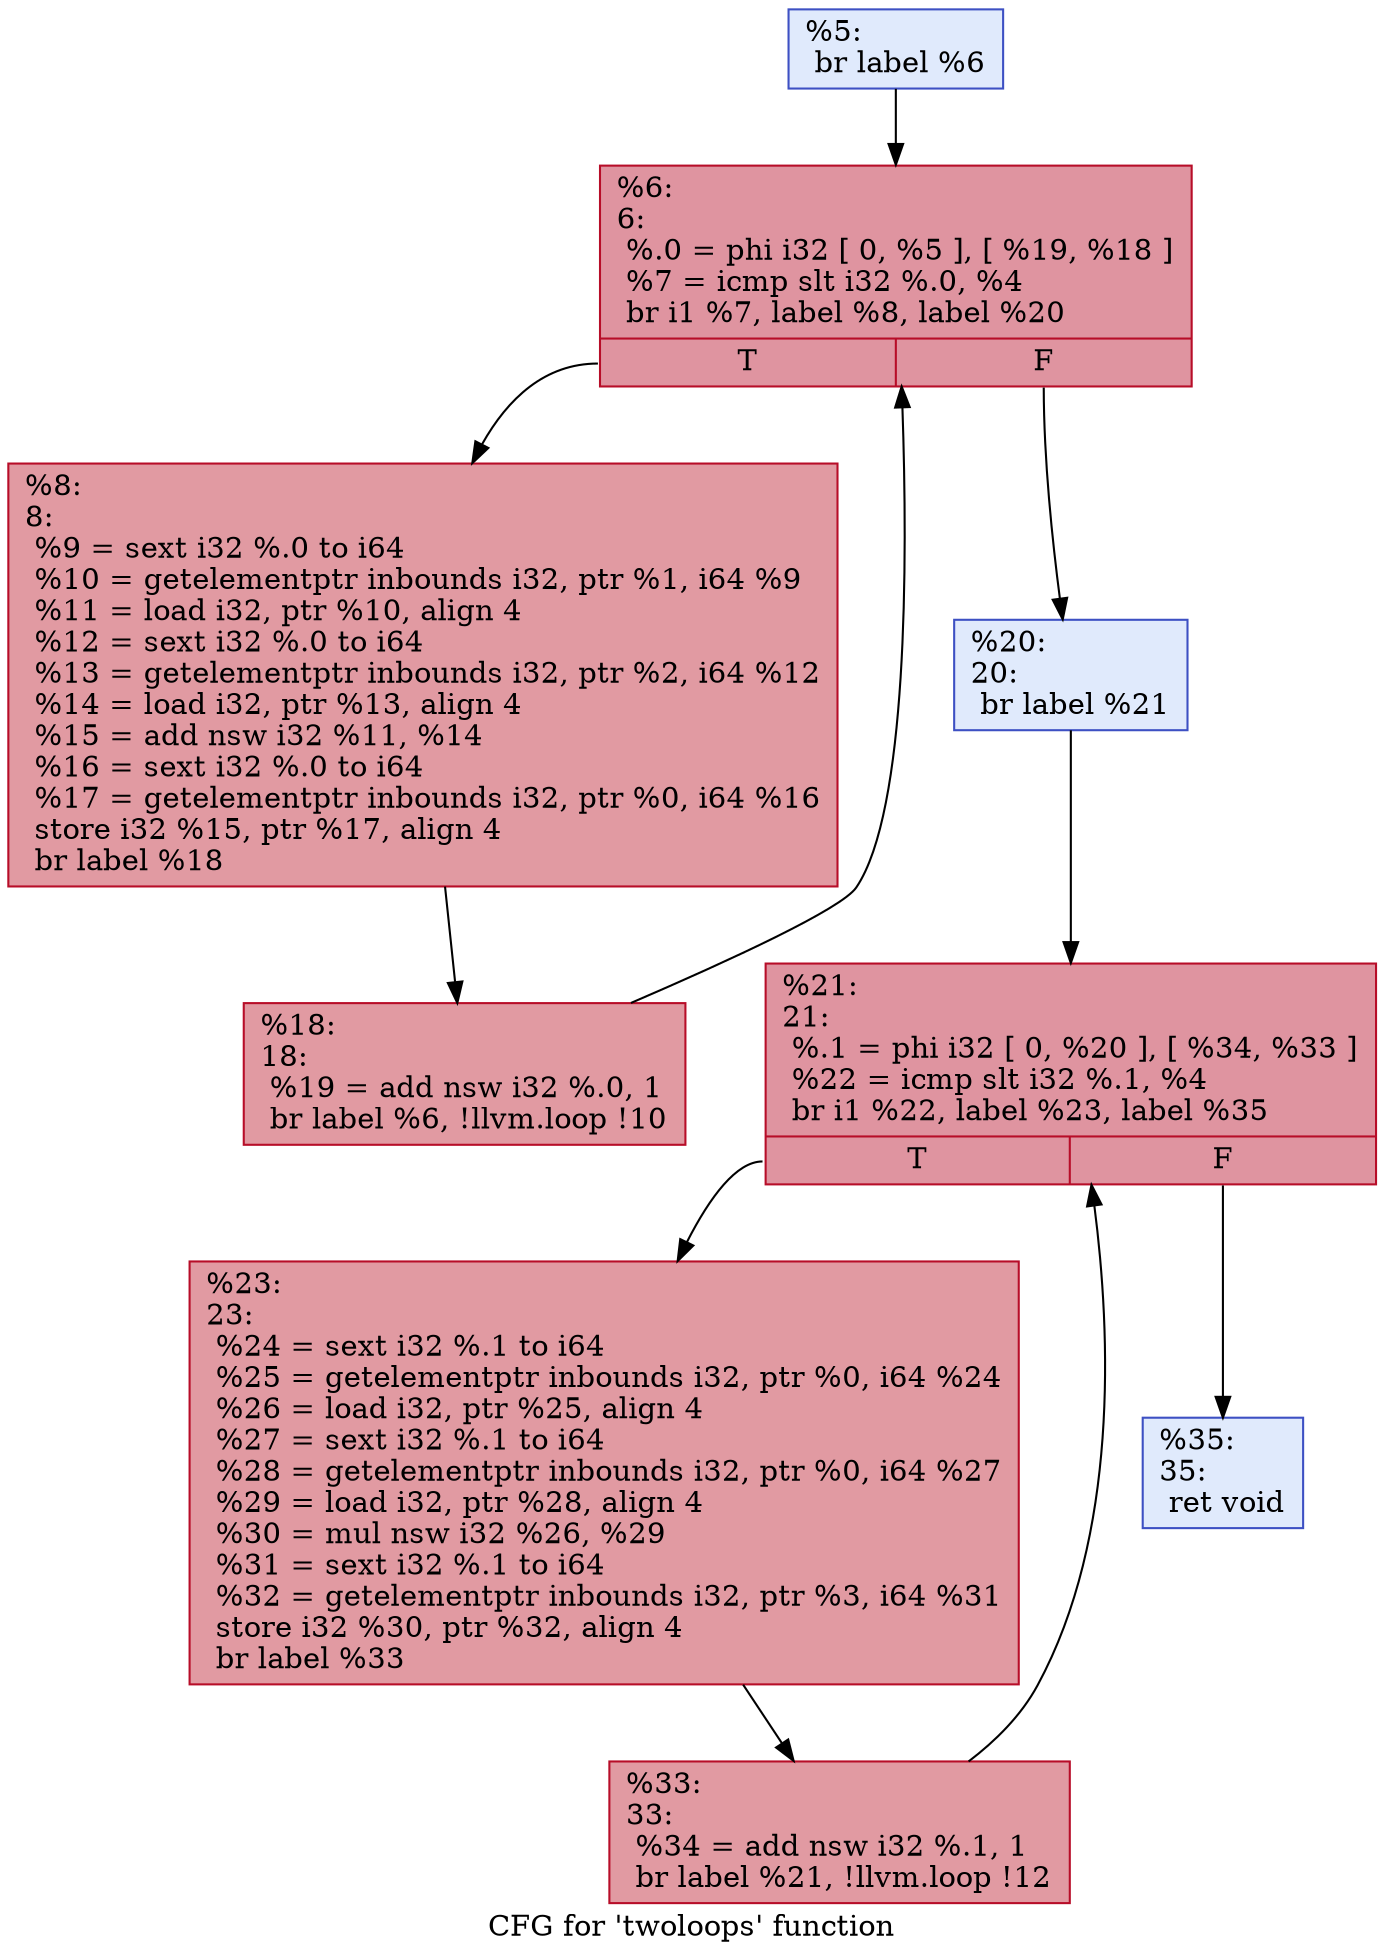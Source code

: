 digraph "CFG for 'twoloops' function" {
	label="CFG for 'twoloops' function";

	Node0x155722400 [shape=record,color="#3d50c3ff", style=filled, fillcolor="#b9d0f970",label="{%5:\l  br label %6\l}"];
	Node0x155722400 -> Node0x155722440;
	Node0x155722440 [shape=record,color="#b70d28ff", style=filled, fillcolor="#b70d2870",label="{%6:\l6:                                                \l  %.0 = phi i32 [ 0, %5 ], [ %19, %18 ]\l  %7 = icmp slt i32 %.0, %4\l  br i1 %7, label %8, label %20\l|{<s0>T|<s1>F}}"];
	Node0x155722440:s0 -> Node0x1557227e0;
	Node0x155722440:s1 -> Node0x155722860;
	Node0x1557227e0 [shape=record,color="#b70d28ff", style=filled, fillcolor="#bb1b2c70",label="{%8:\l8:                                                \l  %9 = sext i32 %.0 to i64\l  %10 = getelementptr inbounds i32, ptr %1, i64 %9\l  %11 = load i32, ptr %10, align 4\l  %12 = sext i32 %.0 to i64\l  %13 = getelementptr inbounds i32, ptr %2, i64 %12\l  %14 = load i32, ptr %13, align 4\l  %15 = add nsw i32 %11, %14\l  %16 = sext i32 %.0 to i64\l  %17 = getelementptr inbounds i32, ptr %0, i64 %16\l  store i32 %15, ptr %17, align 4\l  br label %18\l}"];
	Node0x1557227e0 -> Node0x155722550;
	Node0x155722550 [shape=record,color="#b70d28ff", style=filled, fillcolor="#bb1b2c70",label="{%18:\l18:                                               \l  %19 = add nsw i32 %.0, 1\l  br label %6, !llvm.loop !10\l}"];
	Node0x155722550 -> Node0x155722440;
	Node0x155722860 [shape=record,color="#3d50c3ff", style=filled, fillcolor="#b9d0f970",label="{%20:\l20:                                               \l  br label %21\l}"];
	Node0x155722860 -> Node0x1557228a0;
	Node0x1557228a0 [shape=record,color="#b70d28ff", style=filled, fillcolor="#b70d2870",label="{%21:\l21:                                               \l  %.1 = phi i32 [ 0, %20 ], [ %34, %33 ]\l  %22 = icmp slt i32 %.1, %4\l  br i1 %22, label %23, label %35\l|{<s0>T|<s1>F}}"];
	Node0x1557228a0:s0 -> Node0x155723320;
	Node0x1557228a0:s1 -> Node0x1557233a0;
	Node0x155723320 [shape=record,color="#b70d28ff", style=filled, fillcolor="#bb1b2c70",label="{%23:\l23:                                               \l  %24 = sext i32 %.1 to i64\l  %25 = getelementptr inbounds i32, ptr %0, i64 %24\l  %26 = load i32, ptr %25, align 4\l  %27 = sext i32 %.1 to i64\l  %28 = getelementptr inbounds i32, ptr %0, i64 %27\l  %29 = load i32, ptr %28, align 4\l  %30 = mul nsw i32 %26, %29\l  %31 = sext i32 %.1 to i64\l  %32 = getelementptr inbounds i32, ptr %3, i64 %31\l  store i32 %30, ptr %32, align 4\l  br label %33\l}"];
	Node0x155723320 -> Node0x155723160;
	Node0x155723160 [shape=record,color="#b70d28ff", style=filled, fillcolor="#bb1b2c70",label="{%33:\l33:                                               \l  %34 = add nsw i32 %.1, 1\l  br label %21, !llvm.loop !12\l}"];
	Node0x155723160 -> Node0x1557228a0;
	Node0x1557233a0 [shape=record,color="#3d50c3ff", style=filled, fillcolor="#b9d0f970",label="{%35:\l35:                                               \l  ret void\l}"];
}
